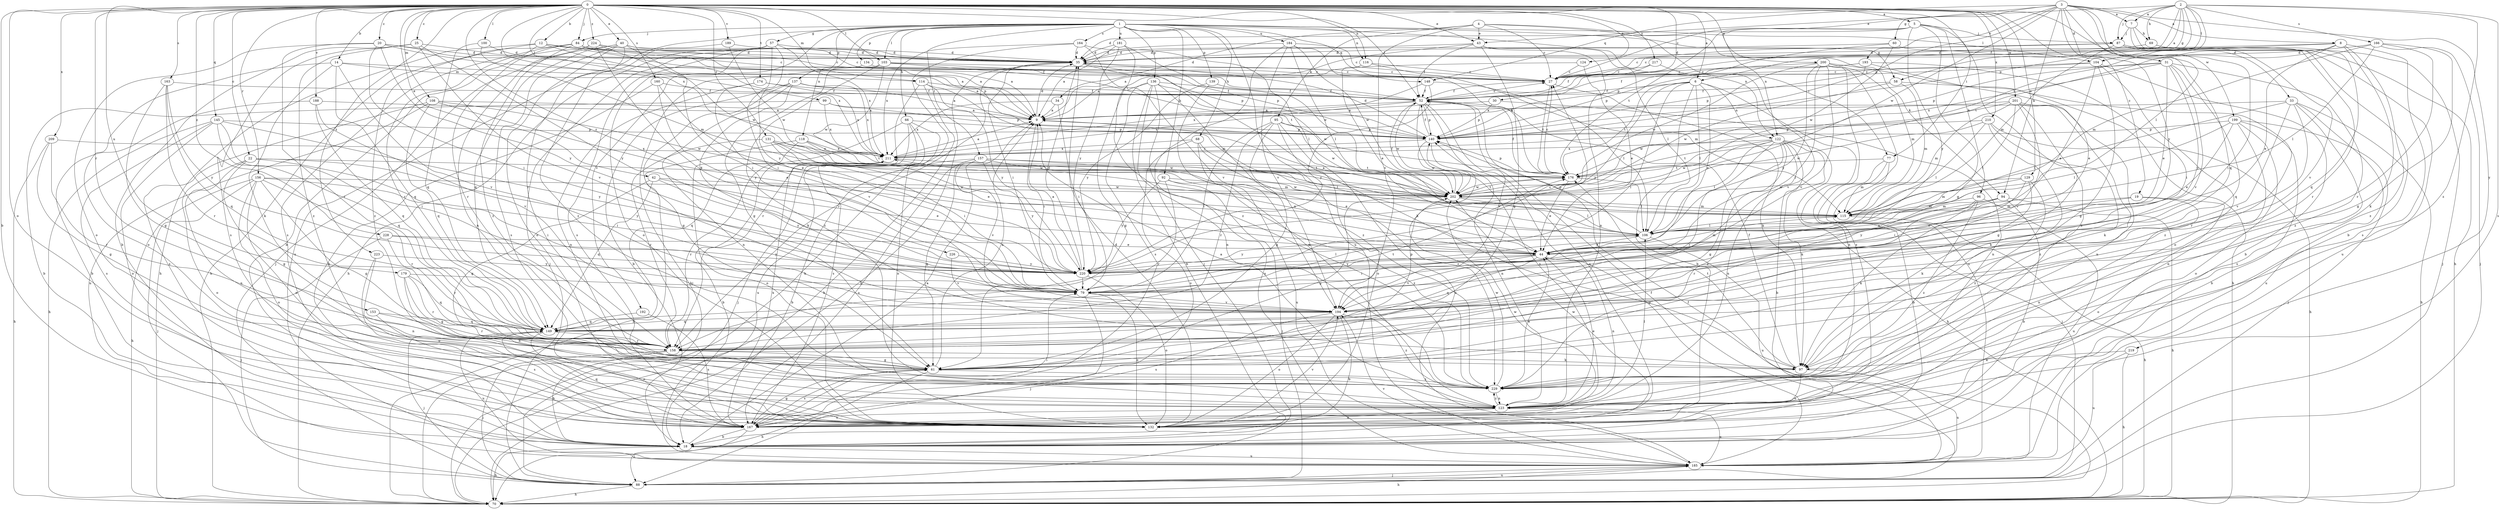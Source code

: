 strict digraph  {
0;
1;
2;
3;
4;
5;
6;
7;
8;
9;
12;
14;
18;
19;
20;
22;
25;
27;
30;
31;
33;
34;
35;
40;
42;
43;
44;
52;
57;
58;
60;
61;
66;
68;
69;
70;
77;
79;
84;
87;
88;
92;
94;
95;
96;
97;
99;
100;
103;
104;
106;
108;
114;
115;
116;
118;
122;
123;
124;
129;
131;
132;
134;
136;
137;
139;
140;
145;
148;
149;
153;
156;
157;
158;
160;
163;
164;
166;
167;
174;
176;
179;
181;
184;
185;
188;
189;
192;
193;
194;
199;
200;
201;
202;
209;
210;
211;
217;
219;
220;
223;
224;
226;
228;
229;
0 -> 5  [label=a];
0 -> 6  [label=a];
0 -> 12  [label=b];
0 -> 14  [label=b];
0 -> 18  [label=b];
0 -> 19  [label=c];
0 -> 20  [label=c];
0 -> 22  [label=c];
0 -> 25  [label=c];
0 -> 30  [label=d];
0 -> 40  [label=e];
0 -> 42  [label=e];
0 -> 43  [label=e];
0 -> 52  [label=f];
0 -> 77  [label=i];
0 -> 84  [label=j];
0 -> 99  [label=l];
0 -> 100  [label=l];
0 -> 103  [label=l];
0 -> 108  [label=m];
0 -> 114  [label=m];
0 -> 116  [label=n];
0 -> 124  [label=o];
0 -> 129  [label=o];
0 -> 131  [label=o];
0 -> 132  [label=o];
0 -> 145  [label=q];
0 -> 153  [label=r];
0 -> 156  [label=r];
0 -> 160  [label=s];
0 -> 163  [label=s];
0 -> 174  [label=t];
0 -> 179  [label=u];
0 -> 188  [label=v];
0 -> 189  [label=v];
0 -> 199  [label=w];
0 -> 200  [label=w];
0 -> 201  [label=w];
0 -> 209  [label=x];
0 -> 210  [label=x];
0 -> 211  [label=x];
0 -> 217  [label=y];
0 -> 223  [label=z];
0 -> 224  [label=z];
0 -> 226  [label=z];
0 -> 228  [label=z];
1 -> 57  [label=g];
1 -> 58  [label=g];
1 -> 66  [label=h];
1 -> 68  [label=h];
1 -> 84  [label=j];
1 -> 92  [label=k];
1 -> 103  [label=l];
1 -> 104  [label=l];
1 -> 116  [label=n];
1 -> 118  [label=n];
1 -> 122  [label=n];
1 -> 134  [label=p];
1 -> 136  [label=p];
1 -> 137  [label=p];
1 -> 139  [label=p];
1 -> 148  [label=q];
1 -> 157  [label=r];
1 -> 158  [label=r];
1 -> 164  [label=s];
1 -> 181  [label=u];
1 -> 184  [label=u];
1 -> 185  [label=u];
1 -> 192  [label=v];
2 -> 6  [label=a];
2 -> 7  [label=a];
2 -> 43  [label=e];
2 -> 52  [label=f];
2 -> 58  [label=g];
2 -> 69  [label=h];
2 -> 87  [label=j];
2 -> 104  [label=l];
2 -> 140  [label=p];
2 -> 166  [label=s];
2 -> 167  [label=s];
2 -> 176  [label=t];
2 -> 229  [label=z];
3 -> 7  [label=a];
3 -> 8  [label=a];
3 -> 27  [label=c];
3 -> 31  [label=d];
3 -> 33  [label=d];
3 -> 60  [label=g];
3 -> 94  [label=k];
3 -> 106  [label=l];
3 -> 140  [label=p];
3 -> 148  [label=q];
3 -> 149  [label=q];
3 -> 193  [label=v];
3 -> 202  [label=w];
3 -> 219  [label=y];
3 -> 220  [label=y];
4 -> 27  [label=c];
4 -> 34  [label=d];
4 -> 43  [label=e];
4 -> 77  [label=i];
4 -> 94  [label=k];
4 -> 95  [label=k];
4 -> 194  [label=v];
5 -> 35  [label=d];
5 -> 61  [label=g];
5 -> 87  [label=j];
5 -> 96  [label=k];
5 -> 122  [label=n];
5 -> 132  [label=o];
5 -> 176  [label=t];
5 -> 220  [label=y];
6 -> 18  [label=b];
6 -> 44  [label=e];
6 -> 52  [label=f];
6 -> 79  [label=i];
6 -> 106  [label=l];
6 -> 122  [label=n];
6 -> 123  [label=n];
6 -> 176  [label=t];
6 -> 220  [label=y];
7 -> 18  [label=b];
7 -> 69  [label=h];
7 -> 70  [label=h];
7 -> 87  [label=j];
8 -> 27  [label=c];
8 -> 35  [label=d];
8 -> 44  [label=e];
8 -> 97  [label=k];
8 -> 167  [label=s];
8 -> 176  [label=t];
8 -> 229  [label=z];
9 -> 35  [label=d];
9 -> 79  [label=i];
9 -> 140  [label=p];
12 -> 9  [label=a];
12 -> 27  [label=c];
12 -> 35  [label=d];
12 -> 70  [label=h];
12 -> 158  [label=r];
12 -> 211  [label=x];
12 -> 229  [label=z];
14 -> 9  [label=a];
14 -> 97  [label=k];
14 -> 114  [label=m];
14 -> 132  [label=o];
14 -> 149  [label=q];
14 -> 194  [label=v];
18 -> 9  [label=a];
18 -> 70  [label=h];
18 -> 185  [label=u];
19 -> 44  [label=e];
19 -> 115  [label=m];
19 -> 123  [label=n];
19 -> 132  [label=o];
20 -> 9  [label=a];
20 -> 35  [label=d];
20 -> 79  [label=i];
20 -> 132  [label=o];
20 -> 140  [label=p];
20 -> 158  [label=r];
20 -> 220  [label=y];
22 -> 61  [label=g];
22 -> 79  [label=i];
22 -> 123  [label=n];
22 -> 132  [label=o];
22 -> 176  [label=t];
22 -> 220  [label=y];
25 -> 18  [label=b];
25 -> 35  [label=d];
25 -> 167  [label=s];
25 -> 194  [label=v];
25 -> 220  [label=y];
25 -> 229  [label=z];
27 -> 52  [label=f];
27 -> 97  [label=k];
27 -> 176  [label=t];
30 -> 9  [label=a];
30 -> 123  [label=n];
30 -> 140  [label=p];
31 -> 27  [label=c];
31 -> 44  [label=e];
31 -> 140  [label=p];
31 -> 149  [label=q];
31 -> 194  [label=v];
31 -> 211  [label=x];
31 -> 220  [label=y];
31 -> 229  [label=z];
33 -> 9  [label=a];
33 -> 70  [label=h];
33 -> 106  [label=l];
33 -> 158  [label=r];
33 -> 167  [label=s];
33 -> 185  [label=u];
33 -> 194  [label=v];
34 -> 9  [label=a];
34 -> 79  [label=i];
34 -> 211  [label=x];
35 -> 27  [label=c];
35 -> 70  [label=h];
35 -> 79  [label=i];
35 -> 97  [label=k];
35 -> 140  [label=p];
35 -> 158  [label=r];
40 -> 27  [label=c];
40 -> 35  [label=d];
40 -> 79  [label=i];
40 -> 88  [label=j];
40 -> 132  [label=o];
40 -> 149  [label=q];
40 -> 167  [label=s];
40 -> 229  [label=z];
42 -> 44  [label=e];
42 -> 61  [label=g];
42 -> 149  [label=q];
42 -> 202  [label=w];
42 -> 220  [label=y];
43 -> 9  [label=a];
43 -> 35  [label=d];
43 -> 52  [label=f];
43 -> 61  [label=g];
43 -> 106  [label=l];
43 -> 123  [label=n];
44 -> 79  [label=i];
44 -> 115  [label=m];
44 -> 123  [label=n];
44 -> 149  [label=q];
44 -> 194  [label=v];
44 -> 211  [label=x];
44 -> 220  [label=y];
52 -> 9  [label=a];
52 -> 27  [label=c];
52 -> 132  [label=o];
52 -> 140  [label=p];
52 -> 167  [label=s];
52 -> 194  [label=v];
52 -> 202  [label=w];
52 -> 211  [label=x];
57 -> 35  [label=d];
57 -> 70  [label=h];
57 -> 79  [label=i];
57 -> 88  [label=j];
57 -> 132  [label=o];
57 -> 167  [label=s];
57 -> 211  [label=x];
57 -> 220  [label=y];
58 -> 52  [label=f];
58 -> 115  [label=m];
58 -> 202  [label=w];
58 -> 229  [label=z];
60 -> 35  [label=d];
60 -> 79  [label=i];
60 -> 140  [label=p];
60 -> 202  [label=w];
61 -> 9  [label=a];
61 -> 70  [label=h];
61 -> 140  [label=p];
61 -> 167  [label=s];
61 -> 229  [label=z];
66 -> 88  [label=j];
66 -> 132  [label=o];
66 -> 140  [label=p];
66 -> 149  [label=q];
66 -> 167  [label=s];
66 -> 185  [label=u];
68 -> 106  [label=l];
68 -> 167  [label=s];
68 -> 185  [label=u];
68 -> 211  [label=x];
68 -> 229  [label=z];
69 -> 35  [label=d];
69 -> 88  [label=j];
69 -> 149  [label=q];
70 -> 52  [label=f];
77 -> 18  [label=b];
77 -> 88  [label=j];
77 -> 115  [label=m];
77 -> 176  [label=t];
79 -> 27  [label=c];
79 -> 88  [label=j];
79 -> 132  [label=o];
79 -> 194  [label=v];
84 -> 9  [label=a];
84 -> 35  [label=d];
84 -> 52  [label=f];
84 -> 70  [label=h];
84 -> 158  [label=r];
84 -> 167  [label=s];
84 -> 229  [label=z];
87 -> 27  [label=c];
87 -> 35  [label=d];
87 -> 115  [label=m];
87 -> 158  [label=r];
87 -> 185  [label=u];
87 -> 194  [label=v];
88 -> 52  [label=f];
88 -> 70  [label=h];
88 -> 185  [label=u];
92 -> 88  [label=j];
92 -> 158  [label=r];
92 -> 202  [label=w];
92 -> 220  [label=y];
92 -> 229  [label=z];
94 -> 18  [label=b];
94 -> 44  [label=e];
94 -> 70  [label=h];
94 -> 115  [label=m];
94 -> 220  [label=y];
95 -> 61  [label=g];
95 -> 79  [label=i];
95 -> 132  [label=o];
95 -> 140  [label=p];
95 -> 158  [label=r];
95 -> 185  [label=u];
95 -> 202  [label=w];
96 -> 97  [label=k];
96 -> 115  [label=m];
96 -> 158  [label=r];
96 -> 185  [label=u];
96 -> 229  [label=z];
97 -> 52  [label=f];
97 -> 132  [label=o];
97 -> 176  [label=t];
97 -> 185  [label=u];
99 -> 9  [label=a];
99 -> 18  [label=b];
99 -> 140  [label=p];
99 -> 211  [label=x];
100 -> 35  [label=d];
100 -> 115  [label=m];
100 -> 149  [label=q];
103 -> 27  [label=c];
103 -> 61  [label=g];
103 -> 140  [label=p];
103 -> 176  [label=t];
103 -> 202  [label=w];
103 -> 229  [label=z];
104 -> 18  [label=b];
104 -> 27  [label=c];
104 -> 44  [label=e];
104 -> 61  [label=g];
104 -> 132  [label=o];
104 -> 140  [label=p];
106 -> 44  [label=e];
106 -> 140  [label=p];
106 -> 185  [label=u];
106 -> 220  [label=y];
108 -> 9  [label=a];
108 -> 44  [label=e];
108 -> 149  [label=q];
108 -> 167  [label=s];
108 -> 185  [label=u];
108 -> 202  [label=w];
114 -> 52  [label=f];
114 -> 70  [label=h];
114 -> 115  [label=m];
114 -> 158  [label=r];
114 -> 220  [label=y];
115 -> 9  [label=a];
115 -> 70  [label=h];
115 -> 106  [label=l];
116 -> 27  [label=c];
116 -> 44  [label=e];
116 -> 115  [label=m];
118 -> 70  [label=h];
118 -> 132  [label=o];
118 -> 176  [label=t];
118 -> 202  [label=w];
118 -> 211  [label=x];
122 -> 18  [label=b];
122 -> 61  [label=g];
122 -> 70  [label=h];
122 -> 97  [label=k];
122 -> 106  [label=l];
122 -> 123  [label=n];
122 -> 158  [label=r];
122 -> 176  [label=t];
122 -> 202  [label=w];
122 -> 211  [label=x];
122 -> 229  [label=z];
123 -> 44  [label=e];
123 -> 106  [label=l];
123 -> 132  [label=o];
123 -> 167  [label=s];
123 -> 185  [label=u];
123 -> 229  [label=z];
124 -> 9  [label=a];
124 -> 27  [label=c];
124 -> 44  [label=e];
129 -> 79  [label=i];
129 -> 97  [label=k];
129 -> 115  [label=m];
129 -> 202  [label=w];
129 -> 229  [label=z];
131 -> 44  [label=e];
131 -> 79  [label=i];
131 -> 106  [label=l];
131 -> 158  [label=r];
131 -> 202  [label=w];
131 -> 211  [label=x];
132 -> 35  [label=d];
132 -> 194  [label=v];
132 -> 202  [label=w];
134 -> 27  [label=c];
134 -> 70  [label=h];
136 -> 18  [label=b];
136 -> 52  [label=f];
136 -> 61  [label=g];
136 -> 123  [label=n];
136 -> 167  [label=s];
136 -> 185  [label=u];
136 -> 202  [label=w];
136 -> 229  [label=z];
137 -> 9  [label=a];
137 -> 18  [label=b];
137 -> 52  [label=f];
137 -> 61  [label=g];
137 -> 97  [label=k];
137 -> 123  [label=n];
137 -> 211  [label=x];
139 -> 52  [label=f];
139 -> 123  [label=n];
139 -> 220  [label=y];
140 -> 35  [label=d];
140 -> 52  [label=f];
140 -> 123  [label=n];
140 -> 202  [label=w];
140 -> 211  [label=x];
145 -> 70  [label=h];
145 -> 79  [label=i];
145 -> 132  [label=o];
145 -> 140  [label=p];
145 -> 149  [label=q];
145 -> 167  [label=s];
145 -> 220  [label=y];
148 -> 52  [label=f];
148 -> 106  [label=l];
148 -> 211  [label=x];
148 -> 220  [label=y];
149 -> 88  [label=j];
149 -> 132  [label=o];
149 -> 158  [label=r];
149 -> 176  [label=t];
149 -> 185  [label=u];
153 -> 149  [label=q];
153 -> 158  [label=r];
153 -> 167  [label=s];
156 -> 61  [label=g];
156 -> 70  [label=h];
156 -> 79  [label=i];
156 -> 88  [label=j];
156 -> 123  [label=n];
156 -> 132  [label=o];
156 -> 158  [label=r];
156 -> 202  [label=w];
157 -> 18  [label=b];
157 -> 44  [label=e];
157 -> 61  [label=g];
157 -> 115  [label=m];
157 -> 167  [label=s];
157 -> 176  [label=t];
157 -> 194  [label=v];
157 -> 220  [label=y];
158 -> 18  [label=b];
158 -> 61  [label=g];
158 -> 88  [label=j];
158 -> 97  [label=k];
160 -> 18  [label=b];
160 -> 44  [label=e];
160 -> 52  [label=f];
160 -> 220  [label=y];
163 -> 52  [label=f];
163 -> 61  [label=g];
163 -> 149  [label=q];
163 -> 158  [label=r];
163 -> 220  [label=y];
164 -> 35  [label=d];
164 -> 70  [label=h];
164 -> 194  [label=v];
164 -> 202  [label=w];
164 -> 211  [label=x];
166 -> 35  [label=d];
166 -> 61  [label=g];
166 -> 88  [label=j];
166 -> 106  [label=l];
166 -> 115  [label=m];
166 -> 158  [label=r];
167 -> 18  [label=b];
167 -> 61  [label=g];
167 -> 79  [label=i];
167 -> 88  [label=j];
167 -> 149  [label=q];
167 -> 202  [label=w];
167 -> 211  [label=x];
174 -> 52  [label=f];
174 -> 123  [label=n];
174 -> 194  [label=v];
174 -> 211  [label=x];
176 -> 27  [label=c];
176 -> 44  [label=e];
176 -> 52  [label=f];
176 -> 106  [label=l];
176 -> 140  [label=p];
176 -> 202  [label=w];
179 -> 61  [label=g];
179 -> 79  [label=i];
179 -> 123  [label=n];
179 -> 149  [label=q];
179 -> 158  [label=r];
181 -> 9  [label=a];
181 -> 35  [label=d];
181 -> 106  [label=l];
181 -> 220  [label=y];
181 -> 229  [label=z];
184 -> 27  [label=c];
184 -> 35  [label=d];
184 -> 88  [label=j];
184 -> 106  [label=l];
184 -> 176  [label=t];
184 -> 194  [label=v];
184 -> 202  [label=w];
185 -> 70  [label=h];
185 -> 88  [label=j];
185 -> 140  [label=p];
185 -> 194  [label=v];
188 -> 9  [label=a];
188 -> 18  [label=b];
188 -> 149  [label=q];
188 -> 194  [label=v];
189 -> 35  [label=d];
189 -> 185  [label=u];
189 -> 202  [label=w];
192 -> 149  [label=q];
192 -> 167  [label=s];
193 -> 27  [label=c];
193 -> 44  [label=e];
193 -> 52  [label=f];
193 -> 79  [label=i];
193 -> 140  [label=p];
194 -> 18  [label=b];
194 -> 132  [label=o];
194 -> 149  [label=q];
194 -> 167  [label=s];
194 -> 229  [label=z];
199 -> 18  [label=b];
199 -> 44  [label=e];
199 -> 88  [label=j];
199 -> 106  [label=l];
199 -> 123  [label=n];
199 -> 132  [label=o];
199 -> 140  [label=p];
200 -> 27  [label=c];
200 -> 70  [label=h];
200 -> 79  [label=i];
200 -> 115  [label=m];
200 -> 167  [label=s];
200 -> 185  [label=u];
200 -> 194  [label=v];
200 -> 202  [label=w];
200 -> 220  [label=y];
201 -> 9  [label=a];
201 -> 61  [label=g];
201 -> 97  [label=k];
201 -> 106  [label=l];
201 -> 115  [label=m];
201 -> 123  [label=n];
201 -> 194  [label=v];
201 -> 202  [label=w];
202 -> 52  [label=f];
202 -> 61  [label=g];
202 -> 106  [label=l];
202 -> 115  [label=m];
202 -> 176  [label=t];
209 -> 61  [label=g];
209 -> 70  [label=h];
209 -> 158  [label=r];
209 -> 211  [label=x];
210 -> 70  [label=h];
210 -> 97  [label=k];
210 -> 106  [label=l];
210 -> 140  [label=p];
210 -> 202  [label=w];
210 -> 229  [label=z];
211 -> 9  [label=a];
211 -> 18  [label=b];
211 -> 158  [label=r];
211 -> 176  [label=t];
217 -> 27  [label=c];
217 -> 52  [label=f];
217 -> 194  [label=v];
219 -> 70  [label=h];
219 -> 97  [label=k];
219 -> 185  [label=u];
220 -> 9  [label=a];
220 -> 35  [label=d];
220 -> 79  [label=i];
220 -> 106  [label=l];
220 -> 132  [label=o];
223 -> 123  [label=n];
223 -> 132  [label=o];
223 -> 220  [label=y];
224 -> 18  [label=b];
224 -> 27  [label=c];
224 -> 35  [label=d];
224 -> 79  [label=i];
224 -> 123  [label=n];
224 -> 202  [label=w];
226 -> 194  [label=v];
226 -> 220  [label=y];
228 -> 44  [label=e];
228 -> 88  [label=j];
228 -> 158  [label=r];
228 -> 220  [label=y];
229 -> 9  [label=a];
229 -> 44  [label=e];
229 -> 123  [label=n];
229 -> 202  [label=w];
}
